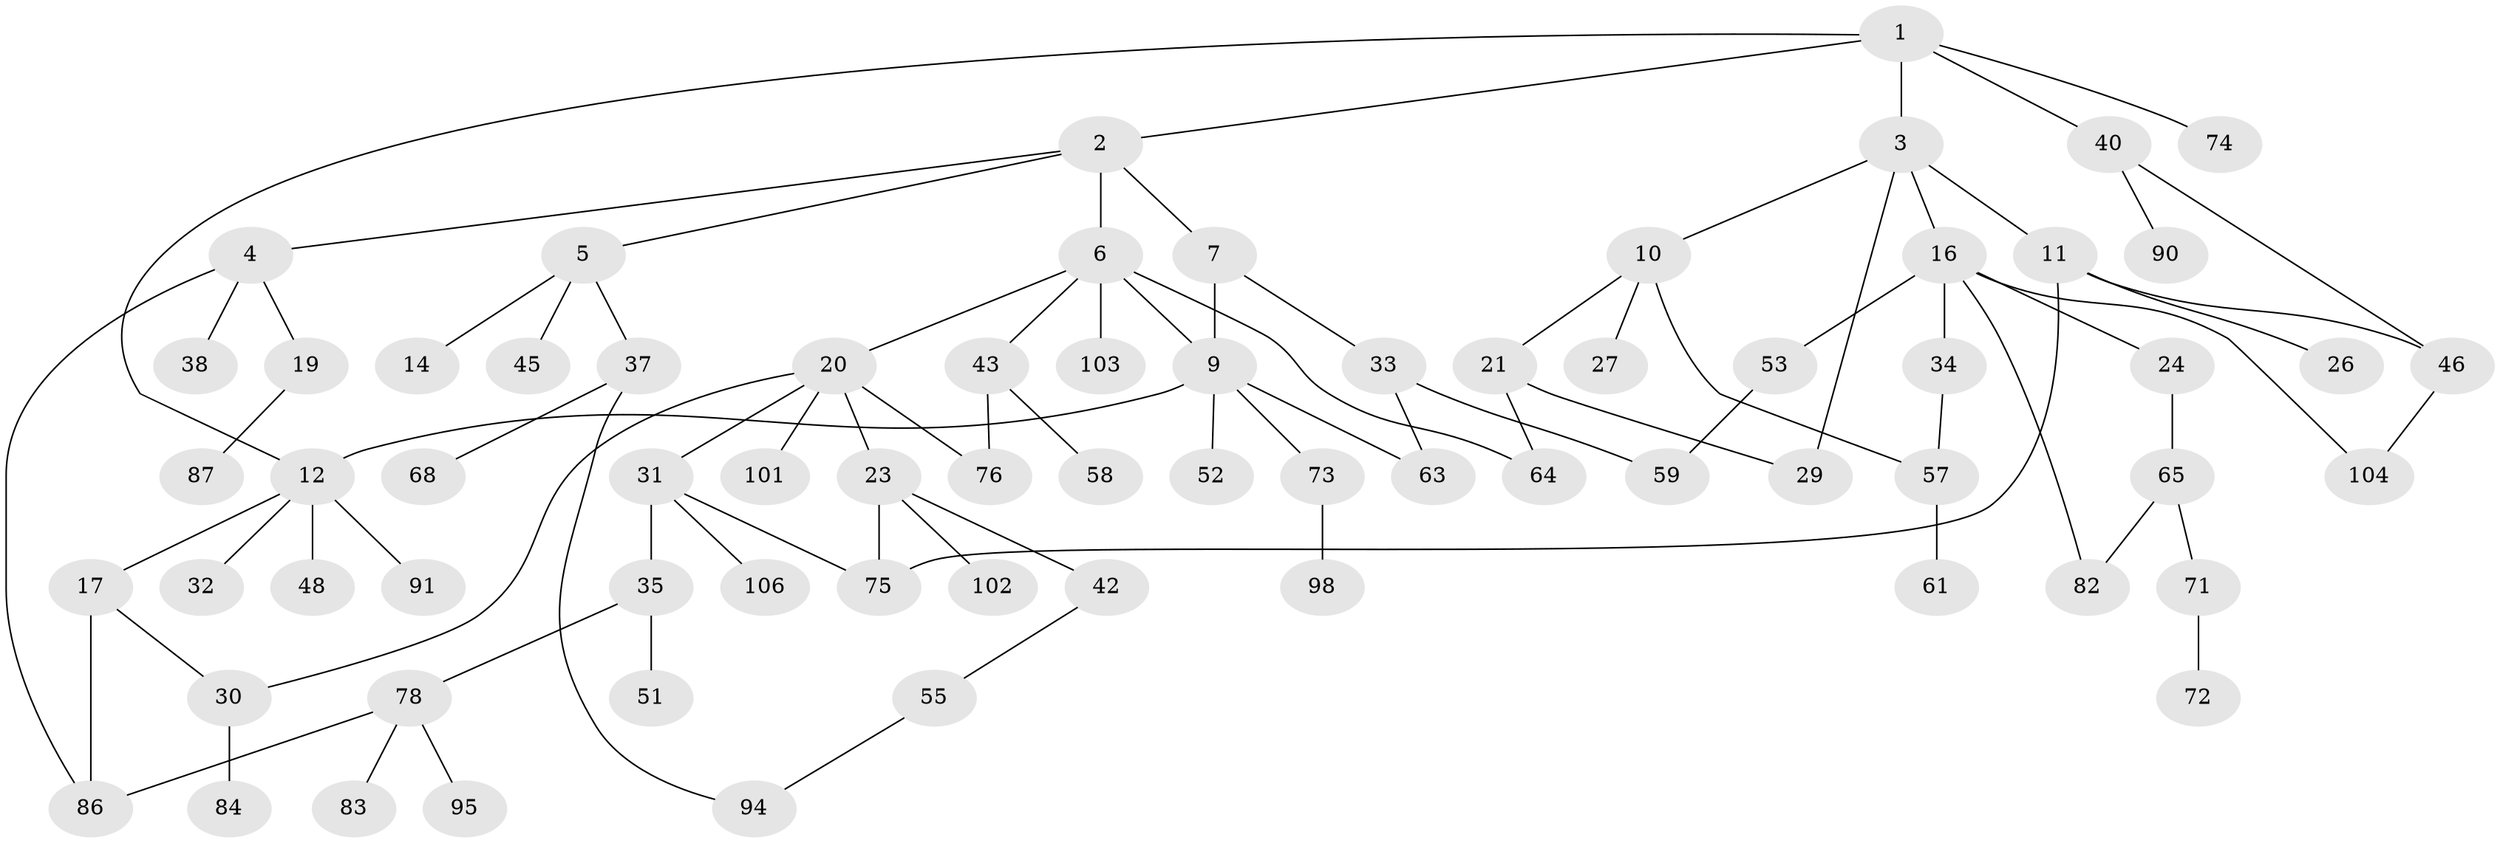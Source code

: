 // original degree distribution, {5: 0.05555555555555555, 4: 0.12037037037037036, 3: 0.2037037037037037, 1: 0.3148148148148148, 2: 0.3055555555555556}
// Generated by graph-tools (version 1.1) at 2025/10/02/27/25 16:10:53]
// undirected, 70 vertices, 86 edges
graph export_dot {
graph [start="1"]
  node [color=gray90,style=filled];
  1 [super="+54"];
  2;
  3 [super="+15"];
  4 [super="+69"];
  5 [super="+8"];
  6 [super="+13"];
  7 [super="+67"];
  9 [super="+41"];
  10 [super="+18"];
  11 [super="+70"];
  12 [super="+25"];
  14;
  16 [super="+28"];
  17 [super="+44"];
  19;
  20 [super="+22"];
  21 [super="+47"];
  23 [super="+62"];
  24 [super="+50"];
  26;
  27;
  29;
  30 [super="+36"];
  31 [super="+79"];
  32;
  33 [super="+80"];
  34 [super="+92"];
  35 [super="+39"];
  37 [super="+93"];
  38;
  40 [super="+60"];
  42;
  43 [super="+88"];
  45 [super="+49"];
  46 [super="+77"];
  48;
  51 [super="+89"];
  52 [super="+97"];
  53 [super="+66"];
  55 [super="+56"];
  57 [super="+105"];
  58;
  59;
  61 [super="+85"];
  63 [super="+100"];
  64;
  65 [super="+99"];
  68;
  71;
  72 [super="+96"];
  73;
  74;
  75;
  76;
  78 [super="+81"];
  82;
  83;
  84;
  86 [super="+108"];
  87;
  90 [super="+107"];
  91;
  94;
  95;
  98;
  101;
  102;
  103;
  104;
  106;
  1 -- 2;
  1 -- 3;
  1 -- 12;
  1 -- 40;
  1 -- 74;
  2 -- 4;
  2 -- 5;
  2 -- 6;
  2 -- 7;
  3 -- 10;
  3 -- 11;
  3 -- 16;
  3 -- 29;
  4 -- 19;
  4 -- 38;
  4 -- 86;
  5 -- 14;
  5 -- 37;
  5 -- 45;
  6 -- 9;
  6 -- 43;
  6 -- 64;
  6 -- 20;
  6 -- 103;
  7 -- 33;
  7 -- 9;
  9 -- 63;
  9 -- 73;
  9 -- 12;
  9 -- 52;
  10 -- 27;
  10 -- 57;
  10 -- 21;
  11 -- 26;
  11 -- 46;
  11 -- 75;
  12 -- 17;
  12 -- 48;
  12 -- 32;
  12 -- 91;
  16 -- 24;
  16 -- 34;
  16 -- 82;
  16 -- 104;
  16 -- 53;
  17 -- 86;
  17 -- 30;
  19 -- 87;
  20 -- 31;
  20 -- 76;
  20 -- 101;
  20 -- 30;
  20 -- 23;
  21 -- 64;
  21 -- 29;
  23 -- 42;
  23 -- 75;
  23 -- 102;
  24 -- 65;
  30 -- 84;
  31 -- 35;
  31 -- 106;
  31 -- 75;
  33 -- 63;
  33 -- 59;
  34 -- 57;
  35 -- 51;
  35 -- 78;
  37 -- 68;
  37 -- 94;
  40 -- 90;
  40 -- 46;
  42 -- 55;
  43 -- 58;
  43 -- 76;
  46 -- 104;
  53 -- 59;
  55 -- 94;
  57 -- 61;
  65 -- 71;
  65 -- 82;
  71 -- 72;
  73 -- 98;
  78 -- 86;
  78 -- 83;
  78 -- 95;
}
